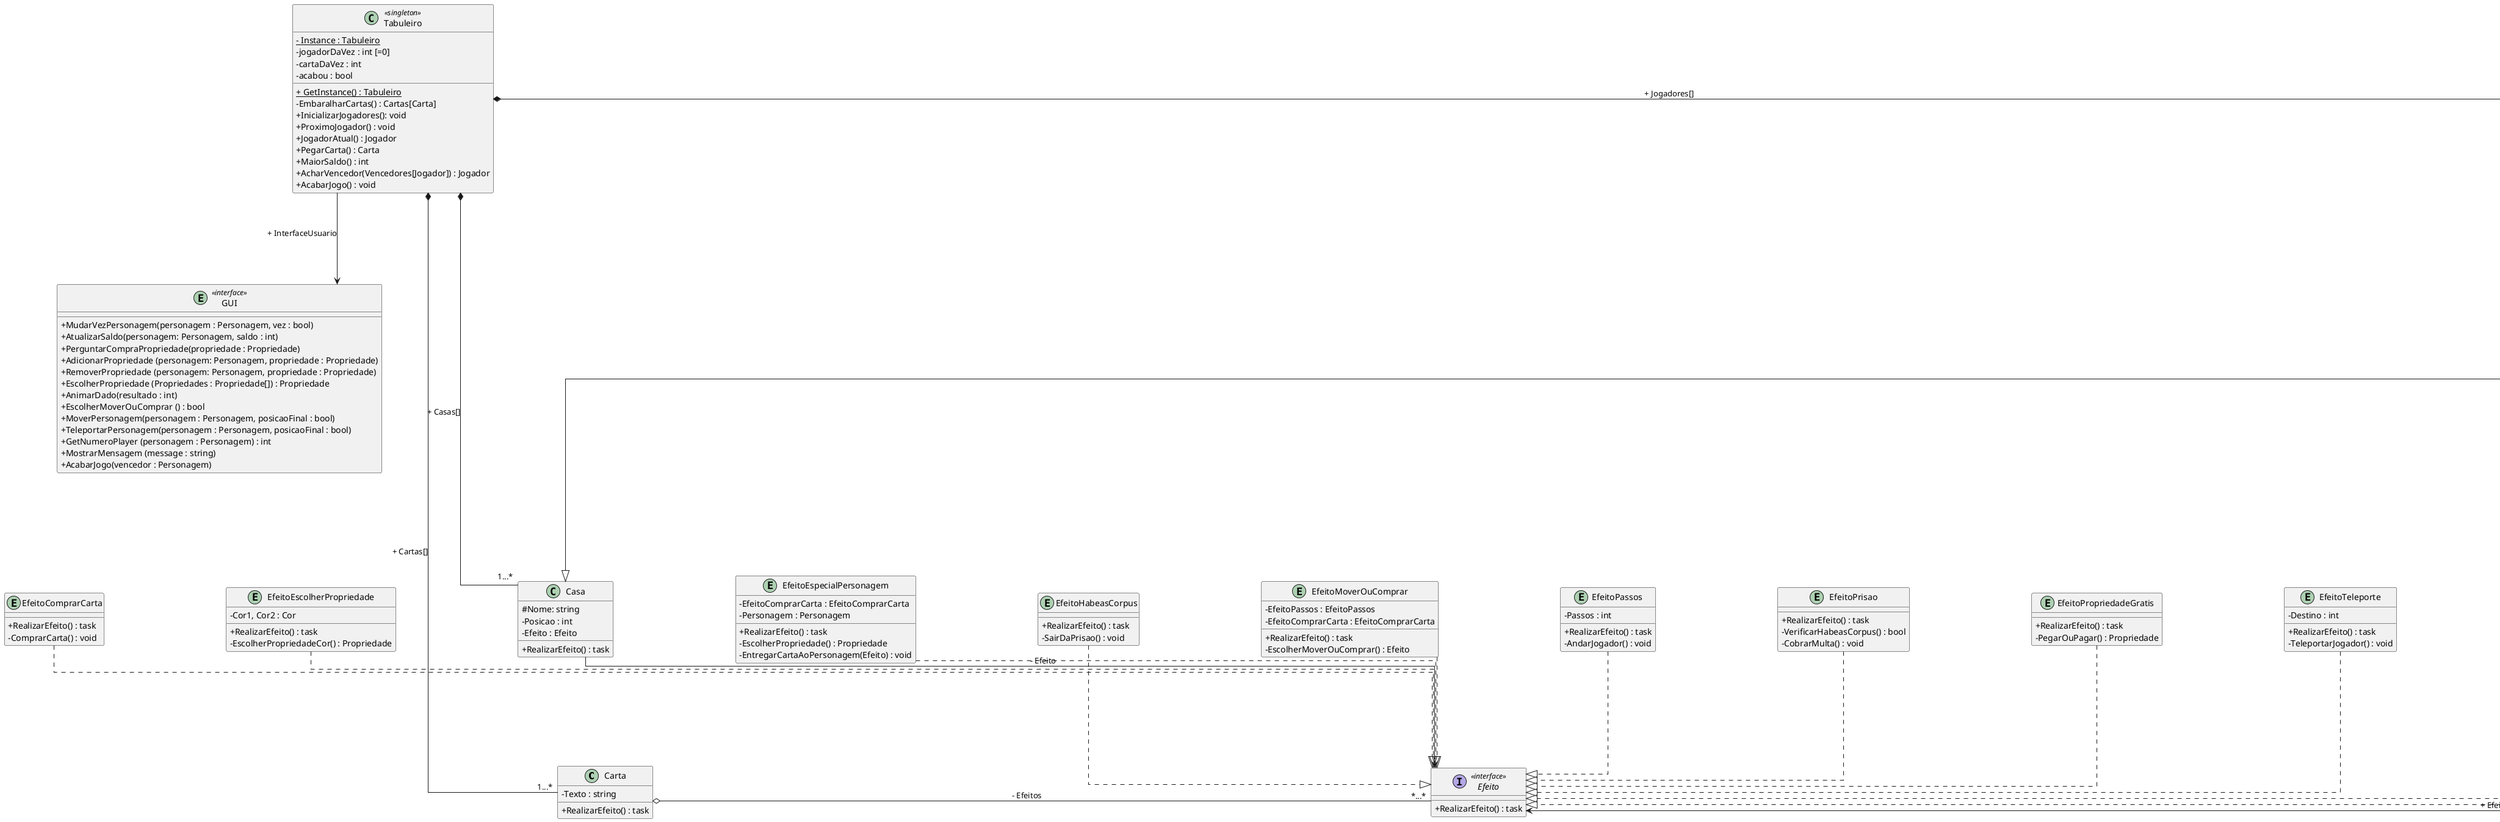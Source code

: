 @startuml diagrama
skinparam linetype ortho
skinparam classAttributeIconSize 0
skinparam nodesep 200
skinparam ranksep 150

class Carta{
    - Texto : string
    + RealizarEfeito() : task
}

class Casa{
    # Nome: string
    - Posicao : int
    - Efeito : Efeito

    + RealizarEfeito() : task
}

enum Cor{
    AMARELO
    AZUL
    BRANCO
    LARANJA
    MARROM
    VERMELHO
    ROXO
}

interface Efeito <<interface>>{
    + RealizarEfeito() : task
}

class Jogador{
    - Saldo : int
    - Posicao: int
    - numeroPlayer: int {readonly}
    + EfeitoHabeasCorpus: EfeitoHabeasCorpus

    - JogarDado(): int
    - GanharDinheiroPorVolta(): void
    + Receber(int): void
    + Pagar(int): void
    + IniciarRodada() : void
    + Mover(int) : void
    + Teleportar(int) : void
}

enum Personagem{
    BARCO
    CACHORRO
    CARRO
    GATO
}

class Propriedade{
    - Preco: int
    - Aluguel: int
    - AluguelDobrado : bool [= false]

    + RealizarEfeitos() : task
    + ChecarProprietario(Jogador) : bool
    + RemoverProprietario(Jogador) : void
    + Comprar(Jogador): void
    + CobrarAluguel(): void
}

class Tabuleiro<<singleton>>{
    <u>- Instance : Tabuleiro</u>
    - jogadorDaVez : int [=0]
    - cartaDaVez : int
    - acabou : bool

    <u>+ GetInstance() : Tabuleiro</u>
    - EmbaralharCartas() : Cartas[Carta]
    + InicializarJogadores(): void
    + ProximoJogador() : void
    + JogadorAtual() : Jogador
    + PegarCarta() : Carta
    + MaiorSaldo() : int
    + AcharVencedor(Vencedores[Jogador]) : Jogador
    + AcabarJogo() : void
}

entity GUI <<interface>>{
    + MudarVezPersonagem(personagem : Personagem, vez : bool)
    + AtualizarSaldo(personagem: Personagem, saldo : int)
    + PerguntarCompraPropriedade(propriedade : Propriedade)
    + AdicionarPropriedade (personagem: Personagem, propriedade : Propriedade)
    + RemoverPropriedade (personagem: Personagem, propriedade : Propriedade)
    + EscolherPropriedade (Propriedades : Propriedade[]) : Propriedade
    + AnimarDado(resultado : int)
    + EscolherMoverOuComprar () : bool
    + MoverPersonagem(personagem : Personagem, posicaoFinal : bool)
    + TeleportarPersonagem(personagem : Personagem, posicaoFinal : bool)
    + GetNumeroPlayer (personagem : Personagem) : int
    + MostrarMensagem (message : string)
    + AcabarJogo(vencedor : Personagem)

}

entity EfeitoComprarCarta{
    + RealizarEfeito() : task
    - ComprarCarta() : void 
}

entity EfeitoEscolherPropriedade{
    - Cor1, Cor2 : Cor

    + RealizarEfeito() : task
    - EscolherPropriedadeCor() : Propriedade
}

entity EfeitoEspecialPersonagem{
    - EfeitoComprarCarta : EfeitoComprarCarta
    - Personagem : Personagem

    + RealizarEfeito() : task
    - EscolherPropriedade() : Propriedade
    - EntregarCartaAoPersonagem(Efeito) : void
}

entity EfeitoHabeasCorpus{
    + RealizarEfeito() : task
    - SairDaPrisao() : void
}

entity EfeitoMoverOuComprar{
    - EfeitoPassos : EfeitoPassos
    - EfeitoComprarCarta : EfeitoComprarCarta

    + RealizarEfeito() : task
    - EscolherMoverOuComprar() : Efeito
}

entity EfeitoPassos{
    - Passos : int

    + RealizarEfeito() : task
    - AndarJogador() : void
}

entity EfeitoPrisao{
    + RealizarEfeito() : task
    - VerificarHabeasCorpus() : bool
    - CobrarMulta() : void
}

entity EfeitoPropriedadeGratis{
    + RealizarEfeito() : task
    - PegarOuPagar() : Propriedade
}

entity EfeitoTeleporte{
    - Destino : int

    + RealizarEfeito() : task
    - TeleportarJogador() : void
}

entity EfeitoTransacao{
    - Transacao : int

    + RealizarEfeito() : task
    - AplicarTransacao() : void
}

entity EfeitoVaParaPrisao{
    - EfeitoTeleporte : EfeitoTeleporte
    - EfeitoPrisao : EfeitoPrisao
    + RealizarEfeito() : task
}

Carta o- "*...*" Efeito : - Efeitos

Casa --> Efeito : - Efeito

Jogador  o-- "1...*" Propriedade : + Propriedades[]
Jogador --> Personagem : - Personagem {readonly}
Jogador --> Efeito : + EfeitoInicial

Propriedade --> Cor : + Cor
Propriedade --> "0..1" Jogador: - Proprietario
Propriedade --|> Casa

Tabuleiro *- "1...*" Jogador : + Jogadores[]
Tabuleiro *- "1...*" Casa : + Casas[]
Tabuleiro *- "1...*" Carta : + Cartas[]
Tabuleiro --> GUI : + InterfaceUsuario

EfeitoComprarCarta ..|> Efeito
EfeitoEscolherPropriedade ..|> Efeito
EfeitoEspecialPersonagem ..|> Efeito
EfeitoHabeasCorpus ..|> Efeito
EfeitoMoverOuComprar ..|> Efeito
EfeitoPassos ..|> Efeito
EfeitoPropriedadeGratis ..|> Efeito
EfeitoPrisao ..|> Efeito
EfeitoTeleporte ..|> Efeito
EfeitoTransacao ..|> Efeito
EfeitoVaParaPrisao ..|> Efeito

@enduml